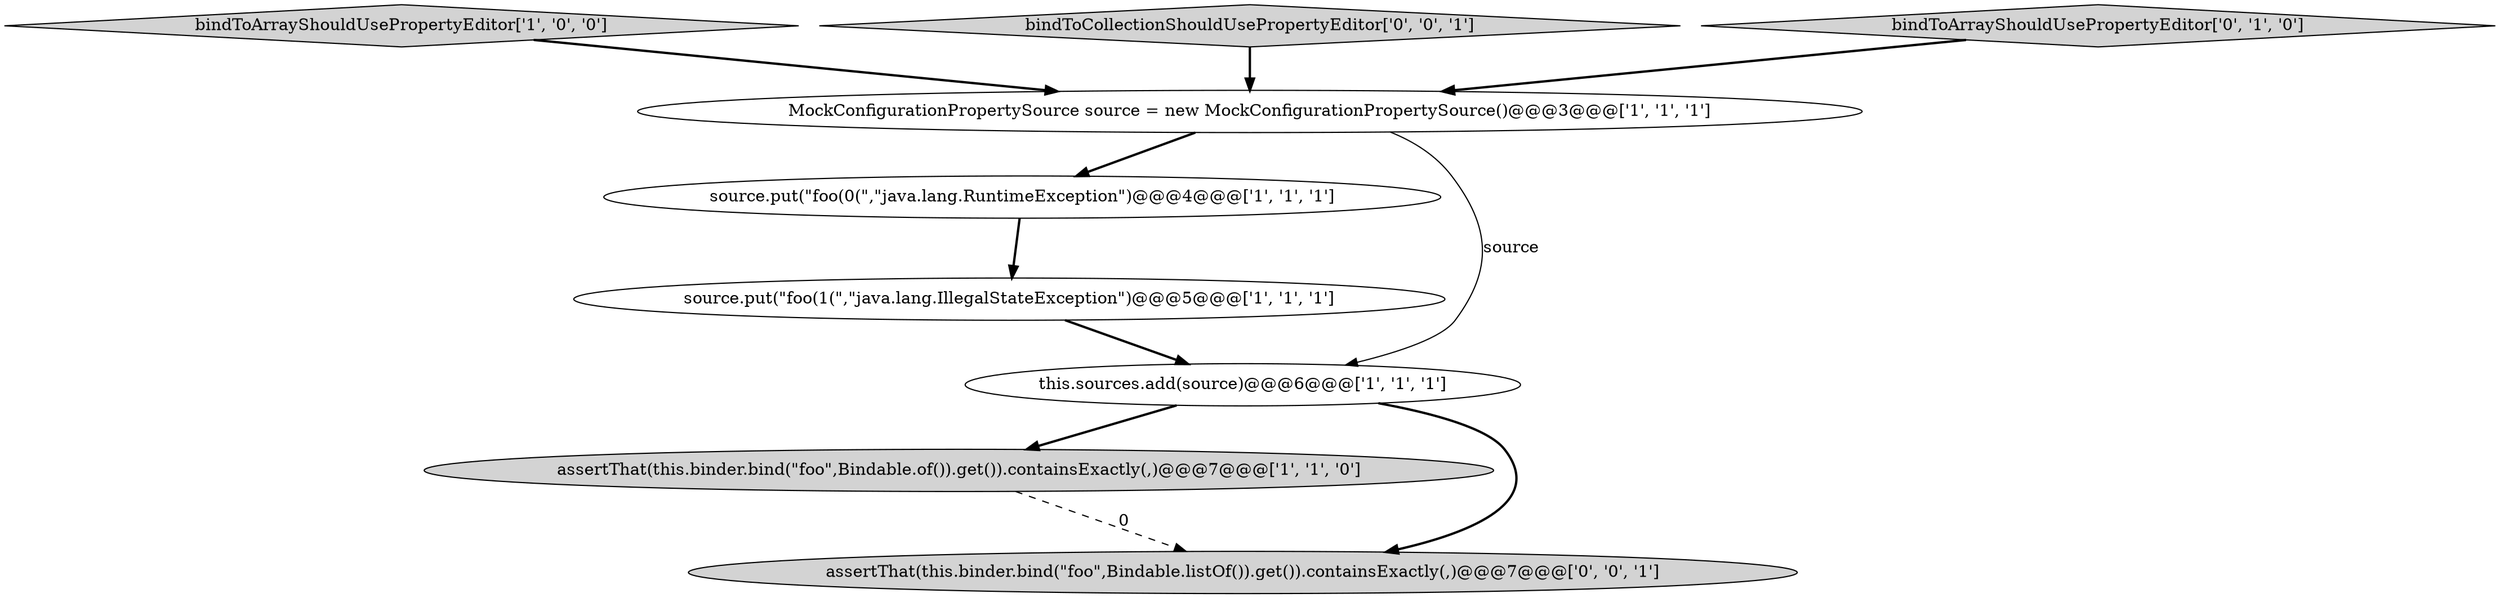 digraph {
2 [style = filled, label = "source.put(\"foo(0(\",\"java.lang.RuntimeException\")@@@4@@@['1', '1', '1']", fillcolor = white, shape = ellipse image = "AAA0AAABBB1BBB"];
1 [style = filled, label = "bindToArrayShouldUsePropertyEditor['1', '0', '0']", fillcolor = lightgray, shape = diamond image = "AAA0AAABBB1BBB"];
0 [style = filled, label = "MockConfigurationPropertySource source = new MockConfigurationPropertySource()@@@3@@@['1', '1', '1']", fillcolor = white, shape = ellipse image = "AAA0AAABBB1BBB"];
5 [style = filled, label = "assertThat(this.binder.bind(\"foo\",Bindable.of()).get()).containsExactly(,)@@@7@@@['1', '1', '0']", fillcolor = lightgray, shape = ellipse image = "AAA0AAABBB1BBB"];
7 [style = filled, label = "bindToCollectionShouldUsePropertyEditor['0', '0', '1']", fillcolor = lightgray, shape = diamond image = "AAA0AAABBB3BBB"];
3 [style = filled, label = "this.sources.add(source)@@@6@@@['1', '1', '1']", fillcolor = white, shape = ellipse image = "AAA0AAABBB1BBB"];
8 [style = filled, label = "assertThat(this.binder.bind(\"foo\",Bindable.listOf()).get()).containsExactly(,)@@@7@@@['0', '0', '1']", fillcolor = lightgray, shape = ellipse image = "AAA0AAABBB3BBB"];
6 [style = filled, label = "bindToArrayShouldUsePropertyEditor['0', '1', '0']", fillcolor = lightgray, shape = diamond image = "AAA0AAABBB2BBB"];
4 [style = filled, label = "source.put(\"foo(1(\",\"java.lang.IllegalStateException\")@@@5@@@['1', '1', '1']", fillcolor = white, shape = ellipse image = "AAA0AAABBB1BBB"];
5->8 [style = dashed, label="0"];
4->3 [style = bold, label=""];
0->3 [style = solid, label="source"];
3->5 [style = bold, label=""];
7->0 [style = bold, label=""];
6->0 [style = bold, label=""];
1->0 [style = bold, label=""];
2->4 [style = bold, label=""];
3->8 [style = bold, label=""];
0->2 [style = bold, label=""];
}
